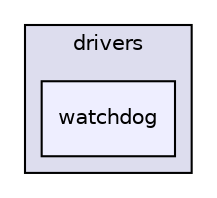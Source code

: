 digraph "watchdog" {
  compound=true
  node [ fontsize="10", fontname="Helvetica"];
  edge [ labelfontsize="10", labelfontname="Helvetica"];
  subgraph clusterdir_3272f9f9556099c0b986cb38fa788482 {
    graph [ bgcolor="#ddddee", pencolor="black", label="drivers" fontname="Helvetica", fontsize="10", URL="dir_3272f9f9556099c0b986cb38fa788482.html"]
  dir_2b8b091f4e0b3eee28f2adc31c4c1739 [shape=box, label="watchdog", style="filled", fillcolor="#eeeeff", pencolor="black", URL="dir_2b8b091f4e0b3eee28f2adc31c4c1739.html"];
  }
}
